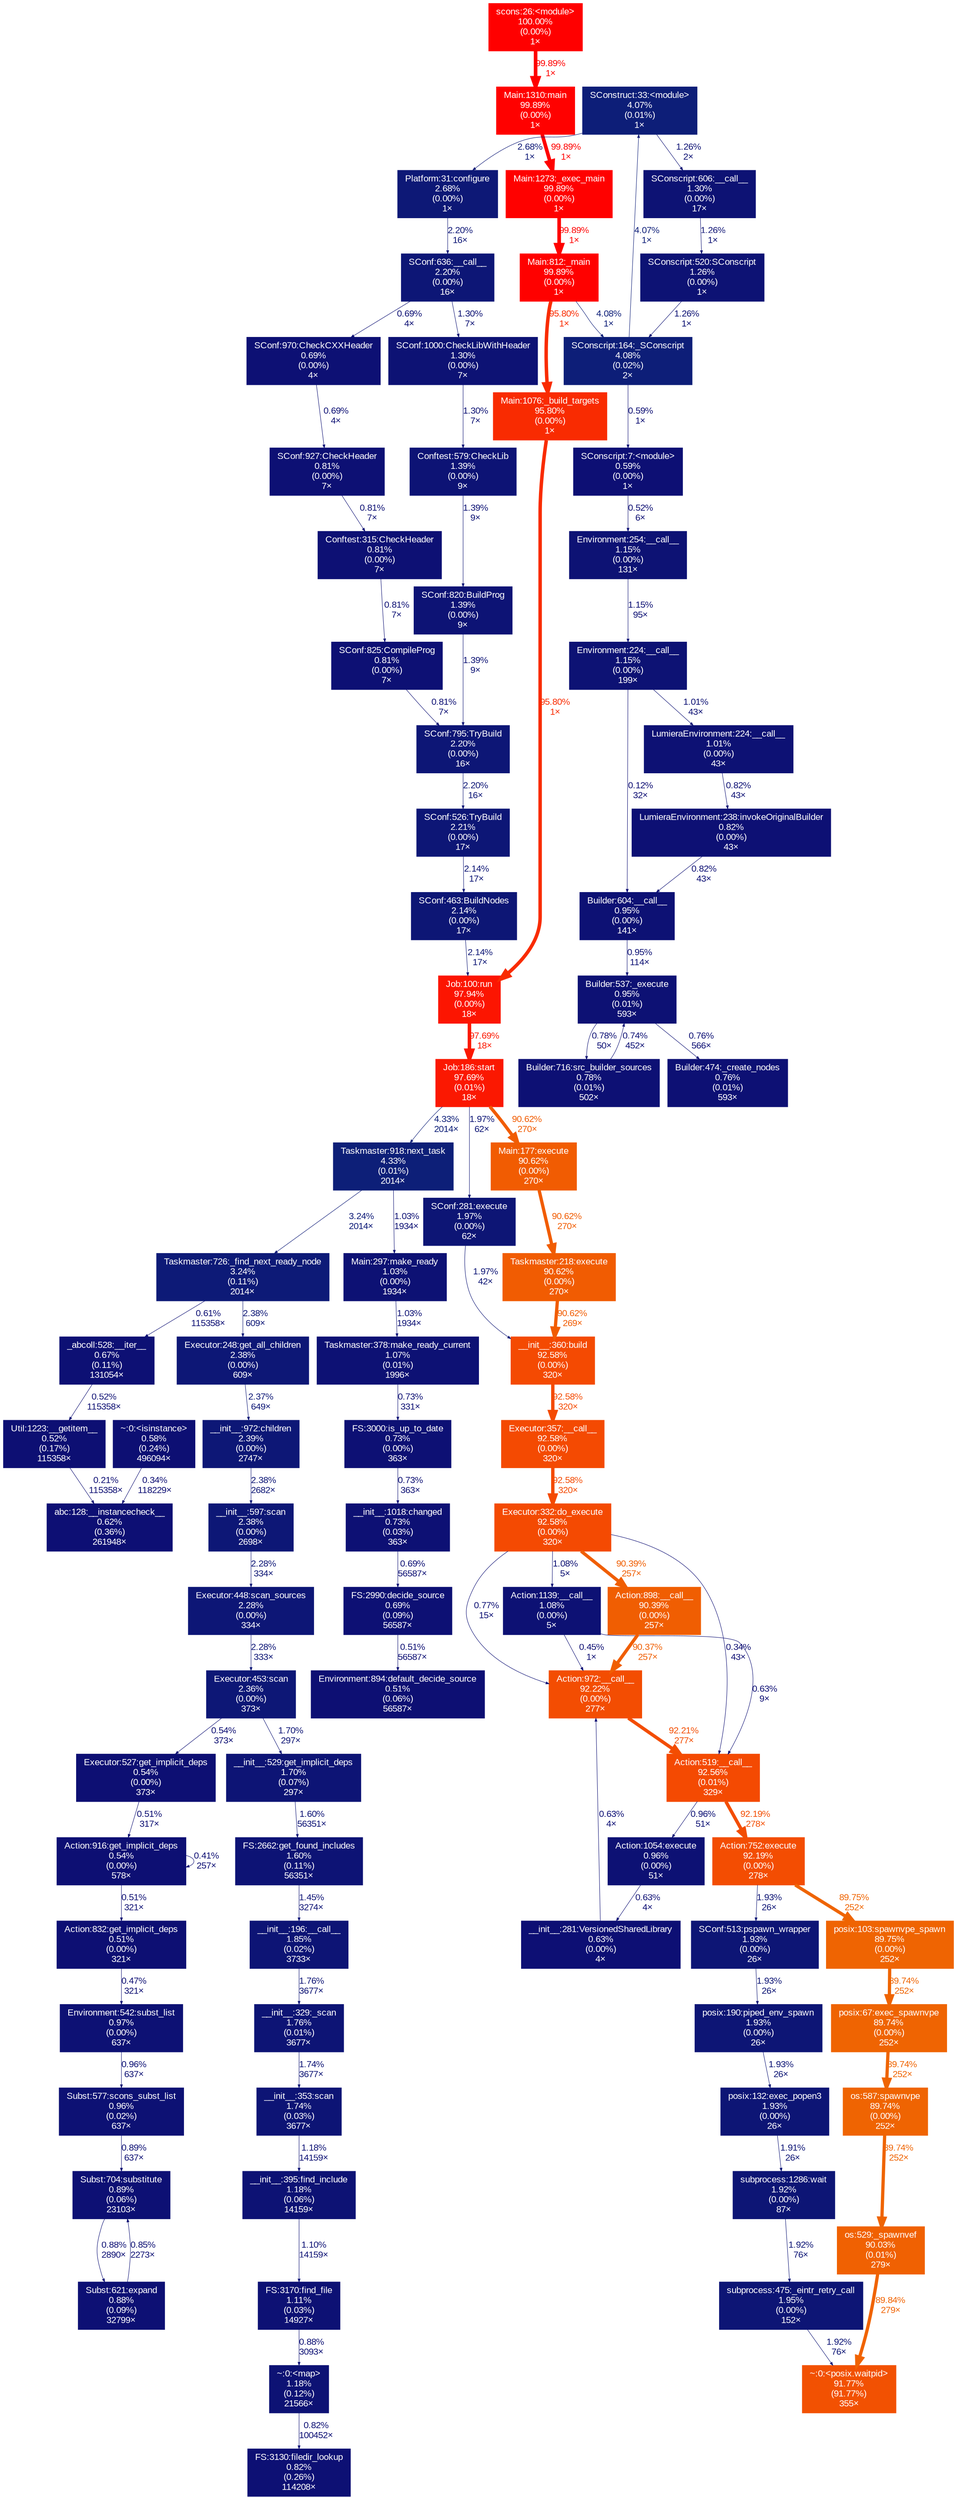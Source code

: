 digraph {
	graph [ranksep=0.25, fontname=Arial, nodesep=0.125];
	node [fontname=Arial, style=filled, height=0, width=0, shape=box, fontcolor=white];
	edge [fontname=Arial];
	9 [color="#0d1a77", fontcolor="#ffffff", fontsize="10.00", label="Taskmaster:726:_find_next_ready_node\n3.24%\n(0.11%)\n2014×"];
	9 -> 577 [color="#0d0f74", label="0.61%\n115358×", arrowsize="0.35", fontsize="10.00", fontcolor="#0d0f74", labeldistance="0.50", penwidth="0.50"];
	9 -> 1078 [color="#0d1776", label="2.38%\n609×", arrowsize="0.35", fontsize="10.00", fontcolor="#0d1776", labeldistance="0.50", penwidth="0.50"];
	12 [color="#0d0f74", fontcolor="#ffffff", fontsize="10.00", label="__init__:281:VersionedSharedLibrary\n0.63%\n(0.00%)\n4×"];
	12 -> 1291 [color="#0d0f74", label="0.63%\n4×", arrowsize="0.35", fontsize="10.00", fontcolor="#0d0f74", labeldistance="0.50", penwidth="0.50"];
	13 [color="#0d1174", fontcolor="#ffffff", fontsize="10.00", label="Action:1054:execute\n0.96%\n(0.00%)\n51×"];
	13 -> 12 [color="#0d0f74", label="0.63%\n4×", arrowsize="0.35", fontsize="10.00", fontcolor="#0d0f74", labeldistance="0.50", penwidth="0.50"];
	24 [color="#0d1174", fontcolor="#ffffff", fontsize="10.00", label="Builder:537:_execute\n0.95%\n(0.01%)\n593×"];
	24 -> 267 [color="#0d1074", label="0.78%\n50×", arrowsize="0.35", fontsize="10.00", fontcolor="#0d1074", labeldistance="0.50", penwidth="0.50"];
	24 -> 28 [color="#0d1074", label="0.76%\n566×", arrowsize="0.35", fontsize="10.00", fontcolor="#0d1074", labeldistance="0.50", penwidth="0.50"];
	26 [color="#0d1876", fontcolor="#ffffff", fontsize="10.00", label="Platform:31:configure\n2.68%\n(0.00%)\n1×"];
	26 -> 191 [color="#0d1676", label="2.20%\n16×", arrowsize="0.35", fontsize="10.00", fontcolor="#0d1676", labeldistance="0.50", penwidth="0.50"];
	28 [color="#0d1074", fontcolor="#ffffff", fontsize="10.00", label="Builder:474:_create_nodes\n0.76%\n(0.01%)\n593×"];
	37 [color="#0d1074", fontcolor="#ffffff", fontsize="10.00", label="Subst:621:expand\n0.88%\n(0.09%)\n32799×"];
	37 -> 579 [color="#0d1074", label="0.85%\n2273×", arrowsize="0.35", fontsize="10.00", fontcolor="#0d1074", labeldistance="0.50", penwidth="0.50"];
	47 [color="#fb1801", fontcolor="#ffffff", fontsize="10.00", label="Job:186:start\n97.69%\n(0.01%)\n18×"];
	47 -> 1545 [color="#f15c02", label="90.62%\n270×", arrowsize="0.95", fontsize="10.00", fontcolor="#f15c02", labeldistance="3.62", penwidth="3.62"];
	47 -> 310 [color="#0d1f78", label="4.33%\n2014×", arrowsize="0.35", fontsize="10.00", fontcolor="#0d1f78", labeldistance="0.50", penwidth="0.50"];
	47 -> 247 [color="#0d1575", label="1.97%\n62×", arrowsize="0.35", fontsize="10.00", fontcolor="#0d1575", labeldistance="0.50", penwidth="0.50"];
	58 [color="#0d1676", fontcolor="#ffffff", fontsize="10.00", label="SConf:526:TryBuild\n2.21%\n(0.00%)\n17×"];
	58 -> 370 [color="#0d1675", label="2.14%\n17×", arrowsize="0.35", fontsize="10.00", fontcolor="#0d1675", labeldistance="0.50", penwidth="0.50"];
	93 [color="#0d1575", fontcolor="#ffffff", fontsize="10.00", label="posix:190:piped_env_spawn\n1.93%\n(0.00%)\n26×"];
	93 -> 266 [color="#0d1575", label="1.93%\n26×", arrowsize="0.35", fontsize="10.00", fontcolor="#0d1575", labeldistance="0.50", penwidth="0.50"];
	94 [color="#0d1575", fontcolor="#ffffff", fontsize="10.00", label="SConf:513:pspawn_wrapper\n1.93%\n(0.00%)\n26×"];
	94 -> 93 [color="#0d1575", label="1.93%\n26×", arrowsize="0.35", fontsize="10.00", fontcolor="#0d1575", labeldistance="0.50", penwidth="0.50"];
	110 [color="#ff0100", fontcolor="#ffffff", fontsize="10.00", label="Main:812:_main\n99.89%\n(0.00%)\n1×"];
	110 -> 670 [color="#f92b01", label="95.80%\n1×", arrowsize="0.98", fontsize="10.00", fontcolor="#f92b01", labeldistance="3.83", penwidth="3.83"];
	110 -> 369 [color="#0d1e78", label="4.08%\n1×", arrowsize="0.35", fontsize="10.00", fontcolor="#0d1e78", labeldistance="0.50", penwidth="0.50"];
	159 [color="#ff0100", fontcolor="#ffffff", fontsize="10.00", label="Main:1310:main\n99.89%\n(0.00%)\n1×"];
	159 -> 553 [color="#ff0100", label="99.89%\n1×", arrowsize="1.00", fontsize="10.00", fontcolor="#ff0100", labeldistance="4.00", penwidth="4.00"];
	190 [color="#0d1274", fontcolor="#ffffff", fontsize="10.00", label="SConf:1000:CheckLibWithHeader\n1.30%\n(0.00%)\n7×"];
	190 -> 830 [color="#0d1274", label="1.30%\n7×", arrowsize="0.35", fontsize="10.00", fontcolor="#0d1274", labeldistance="0.50", penwidth="0.50"];
	191 [color="#0d1676", fontcolor="#ffffff", fontsize="10.00", label="SConf:636:__call__\n2.20%\n(0.00%)\n16×"];
	191 -> 439 [color="#0d1074", label="0.69%\n4×", arrowsize="0.35", fontsize="10.00", fontcolor="#0d1074", labeldistance="0.50", penwidth="0.50"];
	191 -> 190 [color="#0d1274", label="1.30%\n7×", arrowsize="0.35", fontsize="10.00", fontcolor="#0d1274", labeldistance="0.50", penwidth="0.50"];
	247 [color="#0d1575", fontcolor="#ffffff", fontsize="10.00", label="SConf:281:execute\n1.97%\n(0.00%)\n62×"];
	247 -> 311 [color="#0d1575", label="1.97%\n42×", arrowsize="0.35", fontsize="10.00", fontcolor="#0d1575", labeldistance="0.50", penwidth="0.50"];
	248 [color="#0d1174", fontcolor="#ffffff", fontsize="10.00", label="Taskmaster:378:make_ready_current\n1.07%\n(0.01%)\n1996×"];
	248 -> 1110 [color="#0d1074", label="0.73%\n331×", arrowsize="0.35", fontsize="10.00", fontcolor="#0d1074", labeldistance="0.50", penwidth="0.50"];
	251 [color="#0d1776", fontcolor="#ffffff", fontsize="10.00", label="__init__:597:scan\n2.38%\n(0.00%)\n2698×"];
	251 -> 1558 [color="#0d1676", label="2.28%\n334×", arrowsize="0.35", fontsize="10.00", fontcolor="#0d1676", labeldistance="0.50", penwidth="0.50"];
	253 [color="#0d1074", fontcolor="#ffffff", fontsize="10.00", label="__init__:1018:changed\n0.73%\n(0.03%)\n363×"];
	253 -> 363 [color="#0d1074", label="0.69%\n56587×", arrowsize="0.35", fontsize="10.00", fontcolor="#0d1074", labeldistance="0.50", penwidth="0.50"];
	261 [color="#0d1575", fontcolor="#ffffff", fontsize="10.00", label="subprocess:1286:wait\n1.92%\n(0.00%)\n87×"];
	261 -> 476 [color="#0d1575", label="1.92%\n76×", arrowsize="0.35", fontsize="10.00", fontcolor="#0d1575", labeldistance="0.50", penwidth="0.50"];
	266 [color="#0d1575", fontcolor="#ffffff", fontsize="10.00", label="posix:132:exec_popen3\n1.93%\n(0.00%)\n26×"];
	266 -> 261 [color="#0d1575", label="1.91%\n26×", arrowsize="0.35", fontsize="10.00", fontcolor="#0d1575", labeldistance="0.50", penwidth="0.50"];
	267 [color="#0d1074", fontcolor="#ffffff", fontsize="10.00", label="Builder:716:src_builder_sources\n0.78%\n(0.01%)\n502×"];
	267 -> 24 [color="#0d1074", label="0.74%\n452×", arrowsize="0.35", fontsize="10.00", fontcolor="#0d1074", labeldistance="0.50", penwidth="0.50"];
	270 [color="#0d1776", fontcolor="#ffffff", fontsize="10.00", label="__init__:972:children\n2.39%\n(0.00%)\n2747×"];
	270 -> 251 [color="#0d1776", label="2.38%\n2682×", arrowsize="0.35", fontsize="10.00", fontcolor="#0d1776", labeldistance="0.50", penwidth="0.50"];
	290 [color="#0d1475", fontcolor="#ffffff", fontsize="10.00", label="__init__:353:scan\n1.74%\n(0.03%)\n3677×"];
	290 -> 559 [color="#0d1274", label="1.18%\n14159×", arrowsize="0.35", fontsize="10.00", fontcolor="#0d1274", labeldistance="0.50", penwidth="0.50"];
	295 [color="#0d1e78", fontcolor="#ffffff", fontsize="10.00", label="SConstruct:33:<module>\n4.07%\n(0.01%)\n1×"];
	295 -> 627 [color="#0d1274", label="1.26%\n2×", arrowsize="0.35", fontsize="10.00", fontcolor="#0d1274", labeldistance="0.50", penwidth="0.50"];
	295 -> 26 [color="#0d1876", label="2.68%\n1×", arrowsize="0.35", fontsize="10.00", fontcolor="#0d1876", labeldistance="0.50", penwidth="0.50"];
	310 [color="#0d1f78", fontcolor="#ffffff", fontsize="10.00", label="Taskmaster:918:next_task\n4.33%\n(0.01%)\n2014×"];
	310 -> 1831 [color="#0d1174", label="1.03%\n1934×", arrowsize="0.35", fontsize="10.00", fontcolor="#0d1174", labeldistance="0.50", penwidth="0.50"];
	310 -> 9 [color="#0d1a77", label="3.24%\n2014×", arrowsize="0.35", fontsize="10.00", fontcolor="#0d1a77", labeldistance="0.50", penwidth="0.50"];
	311 [color="#f44a02", fontcolor="#ffffff", fontsize="10.00", label="__init__:360:build\n92.58%\n(0.00%)\n320×"];
	311 -> 1014 [color="#f44a02", label="92.58%\n320×", arrowsize="0.96", fontsize="10.00", fontcolor="#f44a02", labeldistance="3.70", penwidth="3.70"];
	334 [color="#0d1375", fontcolor="#ffffff", fontsize="10.00", label="FS:2662:get_found_includes\n1.60%\n(0.11%)\n56351×"];
	334 -> 645 [color="#0d1375", label="1.45%\n3274×", arrowsize="0.35", fontsize="10.00", fontcolor="#0d1375", labeldistance="0.50", penwidth="0.50"];
	363 [color="#0d1074", fontcolor="#ffffff", fontsize="10.00", label="FS:2990:decide_source\n0.69%\n(0.09%)\n56587×"];
	363 -> 1369 [color="#0d0f73", label="0.51%\n56587×", arrowsize="0.35", fontsize="10.00", fontcolor="#0d0f73", labeldistance="0.50", penwidth="0.50"];
	365 [color="#ff0000", fontcolor="#ffffff", fontsize="10.00", label="scons:26:<module>\n100.00%\n(0.00%)\n1×"];
	365 -> 159 [color="#ff0100", label="99.89%\n1×", arrowsize="1.00", fontsize="10.00", fontcolor="#ff0100", labeldistance="4.00", penwidth="4.00"];
	369 [color="#0d1e78", fontcolor="#ffffff", fontsize="10.00", label="SConscript:164:_SConscript\n4.08%\n(0.02%)\n2×"];
	369 -> 643 [color="#0d0f74", label="0.59%\n1×", arrowsize="0.35", fontsize="10.00", fontcolor="#0d0f74", labeldistance="0.50", penwidth="0.50"];
	369 -> 295 [color="#0d1e78", label="4.07%\n1×", arrowsize="0.35", fontsize="10.00", fontcolor="#0d1e78", labeldistance="0.50", penwidth="0.50"];
	370 [color="#0d1675", fontcolor="#ffffff", fontsize="10.00", label="SConf:463:BuildNodes\n2.14%\n(0.00%)\n17×"];
	370 -> 1259 [color="#0d1675", label="2.14%\n17×", arrowsize="0.35", fontsize="10.00", fontcolor="#0d1675", labeldistance="0.50", penwidth="0.50"];
	372 [color="#0d1274", fontcolor="#ffffff", fontsize="10.00", label="Environment:224:__call__\n1.15%\n(0.00%)\n199×"];
	372 -> 838 [color="#0d0d73", label="0.12%\n32×", arrowsize="0.35", fontsize="10.00", fontcolor="#0d0d73", labeldistance="0.50", penwidth="0.50"];
	372 -> 633 [color="#0d1174", label="1.01%\n43×", arrowsize="0.35", fontsize="10.00", fontcolor="#0d1174", labeldistance="0.50", penwidth="0.50"];
	384 [color="#0d1776", fontcolor="#ffffff", fontsize="10.00", label="Executor:453:scan\n2.36%\n(0.00%)\n373×"];
	384 -> 834 [color="#0d0f73", label="0.54%\n373×", arrowsize="0.35", fontsize="10.00", fontcolor="#0d0f73", labeldistance="0.50", penwidth="0.50"];
	384 -> 881 [color="#0d1475", label="1.70%\n297×", arrowsize="0.35", fontsize="10.00", fontcolor="#0d1475", labeldistance="0.50", penwidth="0.50"];
	406 [color="#0d1274", fontcolor="#ffffff", fontsize="10.00", label="~:0:<map>\n1.18%\n(0.12%)\n21566×"];
	406 -> 432 [color="#0d1074", label="0.82%\n100452×", arrowsize="0.35", fontsize="10.00", fontcolor="#0d1074", labeldistance="0.50", penwidth="0.50"];
	432 [color="#0d1074", fontcolor="#ffffff", fontsize="10.00", label="FS:3130:filedir_lookup\n0.82%\n(0.26%)\n114208×"];
	436 [color="#f34d02", fontcolor="#ffffff", fontsize="10.00", label="Action:752:execute\n92.19%\n(0.00%)\n278×"];
	436 -> 1426 [color="#ef6402", label="89.75%\n252×", arrowsize="0.95", fontsize="10.00", fontcolor="#ef6402", labeldistance="3.59", penwidth="3.59"];
	436 -> 94 [color="#0d1575", label="1.93%\n26×", arrowsize="0.35", fontsize="10.00", fontcolor="#0d1575", labeldistance="0.50", penwidth="0.50"];
	438 [color="#0d1074", fontcolor="#ffffff", fontsize="10.00", label="SConf:927:CheckHeader\n0.81%\n(0.00%)\n7×"];
	438 -> 829 [color="#0d1074", label="0.81%\n7×", arrowsize="0.35", fontsize="10.00", fontcolor="#0d1074", labeldistance="0.50", penwidth="0.50"];
	439 [color="#0d1074", fontcolor="#ffffff", fontsize="10.00", label="SConf:970:CheckCXXHeader\n0.69%\n(0.00%)\n4×"];
	439 -> 438 [color="#0d1074", label="0.69%\n4×", arrowsize="0.35", fontsize="10.00", fontcolor="#0d1074", labeldistance="0.50", penwidth="0.50"];
	476 [color="#0d1575", fontcolor="#ffffff", fontsize="10.00", label="subprocess:475:_eintr_retry_call\n1.95%\n(0.00%)\n152×"];
	476 -> 1670 [color="#0d1575", label="1.92%\n76×", arrowsize="0.35", fontsize="10.00", fontcolor="#0d1575", labeldistance="0.50", penwidth="0.50"];
	496 [color="#0d1274", fontcolor="#ffffff", fontsize="10.00", label="SConscript:520:SConscript\n1.26%\n(0.00%)\n1×"];
	496 -> 369 [color="#0d1274", label="1.26%\n1×", arrowsize="0.35", fontsize="10.00", fontcolor="#0d1274", labeldistance="0.50", penwidth="0.50"];
	502 [color="#0d1676", fontcolor="#ffffff", fontsize="10.00", label="SConf:795:TryBuild\n2.20%\n(0.00%)\n16×"];
	502 -> 58 [color="#0d1676", label="2.20%\n16×", arrowsize="0.35", fontsize="10.00", fontcolor="#0d1676", labeldistance="0.50", penwidth="0.50"];
	553 [color="#ff0100", fontcolor="#ffffff", fontsize="10.00", label="Main:1273:_exec_main\n99.89%\n(0.00%)\n1×"];
	553 -> 110 [color="#ff0100", label="99.89%\n1×", arrowsize="1.00", fontsize="10.00", fontcolor="#ff0100", labeldistance="4.00", penwidth="4.00"];
	559 [color="#0d1274", fontcolor="#ffffff", fontsize="10.00", label="__init__:395:find_include\n1.18%\n(0.06%)\n14159×"];
	559 -> 593 [color="#0d1174", label="1.10%\n14159×", arrowsize="0.35", fontsize="10.00", fontcolor="#0d1174", labeldistance="0.50", penwidth="0.50"];
	561 [color="#0d1174", fontcolor="#ffffff", fontsize="10.00", label="Subst:577:scons_subst_list\n0.96%\n(0.02%)\n637×"];
	561 -> 579 [color="#0d1074", label="0.89%\n637×", arrowsize="0.35", fontsize="10.00", fontcolor="#0d1074", labeldistance="0.50", penwidth="0.50"];
	577 [color="#0d1074", fontcolor="#ffffff", fontsize="10.00", label="_abcoll:528:__iter__\n0.67%\n(0.11%)\n131054×"];
	577 -> 1364 [color="#0d0f73", label="0.52%\n115358×", arrowsize="0.35", fontsize="10.00", fontcolor="#0d0f73", labeldistance="0.50", penwidth="0.50"];
	579 [color="#0d1074", fontcolor="#ffffff", fontsize="10.00", label="Subst:704:substitute\n0.89%\n(0.06%)\n23103×"];
	579 -> 37 [color="#0d1074", label="0.88%\n2890×", arrowsize="0.35", fontsize="10.00", fontcolor="#0d1074", labeldistance="0.50", penwidth="0.50"];
	593 [color="#0d1174", fontcolor="#ffffff", fontsize="10.00", label="FS:3170:find_file\n1.11%\n(0.03%)\n14927×"];
	593 -> 406 [color="#0d1074", label="0.88%\n3093×", arrowsize="0.35", fontsize="10.00", fontcolor="#0d1074", labeldistance="0.50", penwidth="0.50"];
	615 [color="#0d1074", fontcolor="#ffffff", fontsize="10.00", label="SConf:825:CompileProg\n0.81%\n(0.00%)\n7×"];
	615 -> 502 [color="#0d1074", label="0.81%\n7×", arrowsize="0.35", fontsize="10.00", fontcolor="#0d1074", labeldistance="0.50", penwidth="0.50"];
	616 [color="#0d1375", fontcolor="#ffffff", fontsize="10.00", label="SConf:820:BuildProg\n1.39%\n(0.00%)\n9×"];
	616 -> 502 [color="#0d1375", label="1.39%\n9×", arrowsize="0.35", fontsize="10.00", fontcolor="#0d1375", labeldistance="0.50", penwidth="0.50"];
	627 [color="#0d1274", fontcolor="#ffffff", fontsize="10.00", label="SConscript:606:__call__\n1.30%\n(0.00%)\n17×"];
	627 -> 496 [color="#0d1274", label="1.26%\n1×", arrowsize="0.35", fontsize="10.00", fontcolor="#0d1274", labeldistance="0.50", penwidth="0.50"];
	632 [color="#0d1074", fontcolor="#ffffff", fontsize="10.00", label="LumieraEnvironment:238:invokeOriginalBuilder\n0.82%\n(0.00%)\n43×"];
	632 -> 838 [color="#0d1074", label="0.82%\n43×", arrowsize="0.35", fontsize="10.00", fontcolor="#0d1074", labeldistance="0.50", penwidth="0.50"];
	633 [color="#0d1174", fontcolor="#ffffff", fontsize="10.00", label="LumieraEnvironment:224:__call__\n1.01%\n(0.00%)\n43×"];
	633 -> 632 [color="#0d1074", label="0.82%\n43×", arrowsize="0.35", fontsize="10.00", fontcolor="#0d1074", labeldistance="0.50", penwidth="0.50"];
	643 [color="#0d0f74", fontcolor="#ffffff", fontsize="10.00", label="SConscript:7:<module>\n0.59%\n(0.00%)\n1×"];
	643 -> 1297 [color="#0d0f73", label="0.52%\n6×", arrowsize="0.35", fontsize="10.00", fontcolor="#0d0f73", labeldistance="0.50", penwidth="0.50"];
	644 [color="#0d1475", fontcolor="#ffffff", fontsize="10.00", label="__init__:329:_scan\n1.76%\n(0.01%)\n3677×"];
	644 -> 290 [color="#0d1475", label="1.74%\n3677×", arrowsize="0.35", fontsize="10.00", fontcolor="#0d1475", labeldistance="0.50", penwidth="0.50"];
	645 [color="#0d1475", fontcolor="#ffffff", fontsize="10.00", label="__init__:196:__call__\n1.85%\n(0.02%)\n3733×"];
	645 -> 644 [color="#0d1475", label="1.76%\n3677×", arrowsize="0.35", fontsize="10.00", fontcolor="#0d1475", labeldistance="0.50", penwidth="0.50"];
	670 [color="#f92b01", fontcolor="#ffffff", fontsize="10.00", label="Main:1076:_build_targets\n95.80%\n(0.00%)\n1×"];
	670 -> 1259 [color="#f92b01", label="95.80%\n1×", arrowsize="0.98", fontsize="10.00", fontcolor="#f92b01", labeldistance="3.83", penwidth="3.83"];
	746 [color="#f15c02", fontcolor="#ffffff", fontsize="10.00", label="Taskmaster:218:execute\n90.62%\n(0.00%)\n270×"];
	746 -> 311 [color="#f15c02", label="90.62%\n269×", arrowsize="0.95", fontsize="10.00", fontcolor="#f15c02", labeldistance="3.62", penwidth="3.62"];
	774 [color="#0d0f74", fontcolor="#ffffff", fontsize="10.00", label="abc:128:__instancecheck__\n0.62%\n(0.36%)\n261948×"];
	829 [color="#0d1074", fontcolor="#ffffff", fontsize="10.00", label="Conftest:315:CheckHeader\n0.81%\n(0.00%)\n7×"];
	829 -> 615 [color="#0d1074", label="0.81%\n7×", arrowsize="0.35", fontsize="10.00", fontcolor="#0d1074", labeldistance="0.50", penwidth="0.50"];
	830 [color="#0d1375", fontcolor="#ffffff", fontsize="10.00", label="Conftest:579:CheckLib\n1.39%\n(0.00%)\n9×"];
	830 -> 616 [color="#0d1375", label="1.39%\n9×", arrowsize="0.35", fontsize="10.00", fontcolor="#0d1375", labeldistance="0.50", penwidth="0.50"];
	834 [color="#0d0f73", fontcolor="#ffffff", fontsize="10.00", label="Executor:527:get_implicit_deps\n0.54%\n(0.00%)\n373×"];
	834 -> 977 [color="#0d0f73", label="0.51%\n317×", arrowsize="0.35", fontsize="10.00", fontcolor="#0d0f73", labeldistance="0.50", penwidth="0.50"];
	838 [color="#0d1174", fontcolor="#ffffff", fontsize="10.00", label="Builder:604:__call__\n0.95%\n(0.00%)\n141×"];
	838 -> 24 [color="#0d1174", label="0.95%\n114×", arrowsize="0.35", fontsize="10.00", fontcolor="#0d1174", labeldistance="0.50", penwidth="0.50"];
	865 [color="#f44a02", fontcolor="#ffffff", fontsize="10.00", label="Action:519:__call__\n92.56%\n(0.01%)\n329×"];
	865 -> 13 [color="#0d1174", label="0.96%\n51×", arrowsize="0.35", fontsize="10.00", fontcolor="#0d1174", labeldistance="0.50", penwidth="0.50"];
	865 -> 436 [color="#f34d02", label="92.19%\n278×", arrowsize="0.96", fontsize="10.00", fontcolor="#f34d02", labeldistance="3.69", penwidth="3.69"];
	881 [color="#0d1475", fontcolor="#ffffff", fontsize="10.00", label="__init__:529:get_implicit_deps\n1.70%\n(0.07%)\n297×"];
	881 -> 334 [color="#0d1375", label="1.60%\n56351×", arrowsize="0.35", fontsize="10.00", fontcolor="#0d1375", labeldistance="0.50", penwidth="0.50"];
	977 [color="#0d0f73", fontcolor="#ffffff", fontsize="10.00", label="Action:916:get_implicit_deps\n0.54%\n(0.00%)\n578×"];
	977 -> 985 [color="#0d0f73", label="0.51%\n321×", arrowsize="0.35", fontsize="10.00", fontcolor="#0d0f73", labeldistance="0.50", penwidth="0.50"];
	977 -> 977 [color="#0d0e73", label="0.41%\n257×", arrowsize="0.35", fontsize="10.00", fontcolor="#0d0e73", labeldistance="0.50", penwidth="0.50"];
	985 [color="#0d0f73", fontcolor="#ffffff", fontsize="10.00", label="Action:832:get_implicit_deps\n0.51%\n(0.00%)\n321×"];
	985 -> 1362 [color="#0d0f73", label="0.47%\n321×", arrowsize="0.35", fontsize="10.00", fontcolor="#0d0f73", labeldistance="0.50", penwidth="0.50"];
	990 [color="#f06102", fontcolor="#ffffff", fontsize="10.00", label="os:529:_spawnvef\n90.03%\n(0.01%)\n279×"];
	990 -> 1670 [color="#f06302", label="89.84%\n279×", arrowsize="0.95", fontsize="10.00", fontcolor="#f06302", labeldistance="3.59", penwidth="3.59"];
	1014 [color="#f44a02", fontcolor="#ffffff", fontsize="10.00", label="Executor:357:__call__\n92.58%\n(0.00%)\n320×"];
	1014 -> 1292 [color="#f44a02", label="92.58%\n320×", arrowsize="0.96", fontsize="10.00", fontcolor="#f44a02", labeldistance="3.70", penwidth="3.70"];
	1078 [color="#0d1776", fontcolor="#ffffff", fontsize="10.00", label="Executor:248:get_all_children\n2.38%\n(0.00%)\n609×"];
	1078 -> 270 [color="#0d1776", label="2.37%\n649×", arrowsize="0.35", fontsize="10.00", fontcolor="#0d1776", labeldistance="0.50", penwidth="0.50"];
	1110 [color="#0d1074", fontcolor="#ffffff", fontsize="10.00", label="FS:3000:is_up_to_date\n0.73%\n(0.00%)\n363×"];
	1110 -> 253 [color="#0d1074", label="0.73%\n363×", arrowsize="0.35", fontsize="10.00", fontcolor="#0d1074", labeldistance="0.50", penwidth="0.50"];
	1259 [color="#fc1501", fontcolor="#ffffff", fontsize="10.00", label="Job:100:run\n97.94%\n(0.00%)\n18×"];
	1259 -> 47 [color="#fb1801", label="97.69%\n18×", arrowsize="0.99", fontsize="10.00", fontcolor="#fb1801", labeldistance="3.91", penwidth="3.91"];
	1290 [color="#0d1174", fontcolor="#ffffff", fontsize="10.00", label="Action:1139:__call__\n1.08%\n(0.00%)\n5×"];
	1290 -> 865 [color="#0d0f74", label="0.63%\n9×", arrowsize="0.35", fontsize="10.00", fontcolor="#0d0f74", labeldistance="0.50", penwidth="0.50"];
	1290 -> 1291 [color="#0d0f73", label="0.45%\n1×", arrowsize="0.35", fontsize="10.00", fontcolor="#0d0f73", labeldistance="0.50", penwidth="0.50"];
	1291 [color="#f34d02", fontcolor="#ffffff", fontsize="10.00", label="Action:972:__call__\n92.22%\n(0.00%)\n277×"];
	1291 -> 865 [color="#f34d02", label="92.21%\n277×", arrowsize="0.96", fontsize="10.00", fontcolor="#f34d02", labeldistance="3.69", penwidth="3.69"];
	1292 [color="#f44a02", fontcolor="#ffffff", fontsize="10.00", label="Executor:332:do_execute\n92.58%\n(0.00%)\n320×"];
	1292 -> 865 [color="#0d0e73", label="0.34%\n43×", arrowsize="0.35", fontsize="10.00", fontcolor="#0d0e73", labeldistance="0.50", penwidth="0.50"];
	1292 -> 1290 [color="#0d1174", label="1.08%\n5×", arrowsize="0.35", fontsize="10.00", fontcolor="#0d1174", labeldistance="0.50", penwidth="0.50"];
	1292 -> 1291 [color="#0d1074", label="0.77%\n15×", arrowsize="0.35", fontsize="10.00", fontcolor="#0d1074", labeldistance="0.50", penwidth="0.50"];
	1292 -> 1461 [color="#f05e02", label="90.39%\n257×", arrowsize="0.95", fontsize="10.00", fontcolor="#f05e02", labeldistance="3.62", penwidth="3.62"];
	1297 [color="#0d1274", fontcolor="#ffffff", fontsize="10.00", label="Environment:254:__call__\n1.15%\n(0.00%)\n131×"];
	1297 -> 372 [color="#0d1174", label="1.15%\n95×", arrowsize="0.35", fontsize="10.00", fontcolor="#0d1174", labeldistance="0.50", penwidth="0.50"];
	1362 [color="#0d1174", fontcolor="#ffffff", fontsize="10.00", label="Environment:542:subst_list\n0.97%\n(0.00%)\n637×"];
	1362 -> 561 [color="#0d1174", label="0.96%\n637×", arrowsize="0.35", fontsize="10.00", fontcolor="#0d1174", labeldistance="0.50", penwidth="0.50"];
	1364 [color="#0d0f73", fontcolor="#ffffff", fontsize="10.00", label="Util:1223:__getitem__\n0.52%\n(0.17%)\n115358×"];
	1364 -> 774 [color="#0d0e73", label="0.21%\n115358×", arrowsize="0.35", fontsize="10.00", fontcolor="#0d0e73", labeldistance="0.50", penwidth="0.50"];
	1369 [color="#0d0f73", fontcolor="#ffffff", fontsize="10.00", label="Environment:894:default_decide_source\n0.51%\n(0.06%)\n56587×"];
	1425 [color="#ef6402", fontcolor="#ffffff", fontsize="10.00", label="posix:67:exec_spawnvpe\n89.74%\n(0.00%)\n252×"];
	1425 -> 2045 [color="#ef6402", label="89.74%\n252×", arrowsize="0.95", fontsize="10.00", fontcolor="#ef6402", labeldistance="3.59", penwidth="3.59"];
	1426 [color="#ef6402", fontcolor="#ffffff", fontsize="10.00", label="posix:103:spawnvpe_spawn\n89.75%\n(0.00%)\n252×"];
	1426 -> 1425 [color="#ef6402", label="89.74%\n252×", arrowsize="0.95", fontsize="10.00", fontcolor="#ef6402", labeldistance="3.59", penwidth="3.59"];
	1461 [color="#f05e02", fontcolor="#ffffff", fontsize="10.00", label="Action:898:__call__\n90.39%\n(0.00%)\n257×"];
	1461 -> 1291 [color="#f05e02", label="90.37%\n257×", arrowsize="0.95", fontsize="10.00", fontcolor="#f05e02", labeldistance="3.61", penwidth="3.61"];
	1545 [color="#f15c02", fontcolor="#ffffff", fontsize="10.00", label="Main:177:execute\n90.62%\n(0.00%)\n270×"];
	1545 -> 746 [color="#f15c02", label="90.62%\n270×", arrowsize="0.95", fontsize="10.00", fontcolor="#f15c02", labeldistance="3.62", penwidth="3.62"];
	1558 [color="#0d1676", fontcolor="#ffffff", fontsize="10.00", label="Executor:448:scan_sources\n2.28%\n(0.00%)\n334×"];
	1558 -> 384 [color="#0d1676", label="2.28%\n333×", arrowsize="0.35", fontsize="10.00", fontcolor="#0d1676", labeldistance="0.50", penwidth="0.50"];
	1630 [color="#0d0f73", fontcolor="#ffffff", fontsize="10.00", label="~:0:<isinstance>\n0.58%\n(0.24%)\n496094×"];
	1630 -> 774 [color="#0d0e73", label="0.34%\n118229×", arrowsize="0.35", fontsize="10.00", fontcolor="#0d0e73", labeldistance="0.50", penwidth="0.50"];
	1670 [color="#f25102", fontcolor="#ffffff", fontsize="10.00", label="~:0:<posix.waitpid>\n91.77%\n(91.77%)\n355×"];
	1831 [color="#0d1174", fontcolor="#ffffff", fontsize="10.00", label="Main:297:make_ready\n1.03%\n(0.00%)\n1934×"];
	1831 -> 248 [color="#0d1174", label="1.03%\n1934×", arrowsize="0.35", fontsize="10.00", fontcolor="#0d1174", labeldistance="0.50", penwidth="0.50"];
	2045 [color="#ef6402", fontcolor="#ffffff", fontsize="10.00", label="os:587:spawnvpe\n89.74%\n(0.00%)\n252×"];
	2045 -> 990 [color="#ef6402", label="89.74%\n252×", arrowsize="0.95", fontsize="10.00", fontcolor="#ef6402", labeldistance="3.59", penwidth="3.59"];
}
